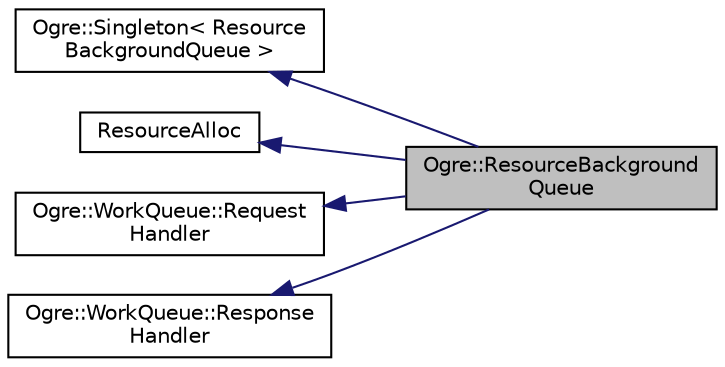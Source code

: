 digraph "Ogre::ResourceBackgroundQueue"
{
  bgcolor="transparent";
  edge [fontname="Helvetica",fontsize="10",labelfontname="Helvetica",labelfontsize="10"];
  node [fontname="Helvetica",fontsize="10",shape=record];
  rankdir="LR";
  Node0 [label="Ogre::ResourceBackground\lQueue",height=0.2,width=0.4,color="black", fillcolor="grey75", style="filled", fontcolor="black"];
  Node1 -> Node0 [dir="back",color="midnightblue",fontsize="10",style="solid",fontname="Helvetica"];
  Node1 [label="Ogre::Singleton\< Resource\lBackgroundQueue \>",height=0.2,width=0.4,color="black",URL="$class_ogre_1_1_singleton.html"];
  Node2 -> Node0 [dir="back",color="midnightblue",fontsize="10",style="solid",fontname="Helvetica"];
  Node2 [label="ResourceAlloc",height=0.2,width=0.4,color="black",URL="$class_ogre_1_1_allocated_object.html"];
  Node3 -> Node0 [dir="back",color="midnightblue",fontsize="10",style="solid",fontname="Helvetica"];
  Node3 [label="Ogre::WorkQueue::Request\lHandler",height=0.2,width=0.4,color="black",URL="$class_ogre_1_1_work_queue_1_1_request_handler.html",tooltip="Interface definition for a handler of requests. "];
  Node4 -> Node0 [dir="back",color="midnightblue",fontsize="10",style="solid",fontname="Helvetica"];
  Node4 [label="Ogre::WorkQueue::Response\lHandler",height=0.2,width=0.4,color="black",URL="$class_ogre_1_1_work_queue_1_1_response_handler.html",tooltip="Interface definition for a handler of responses. "];
}
